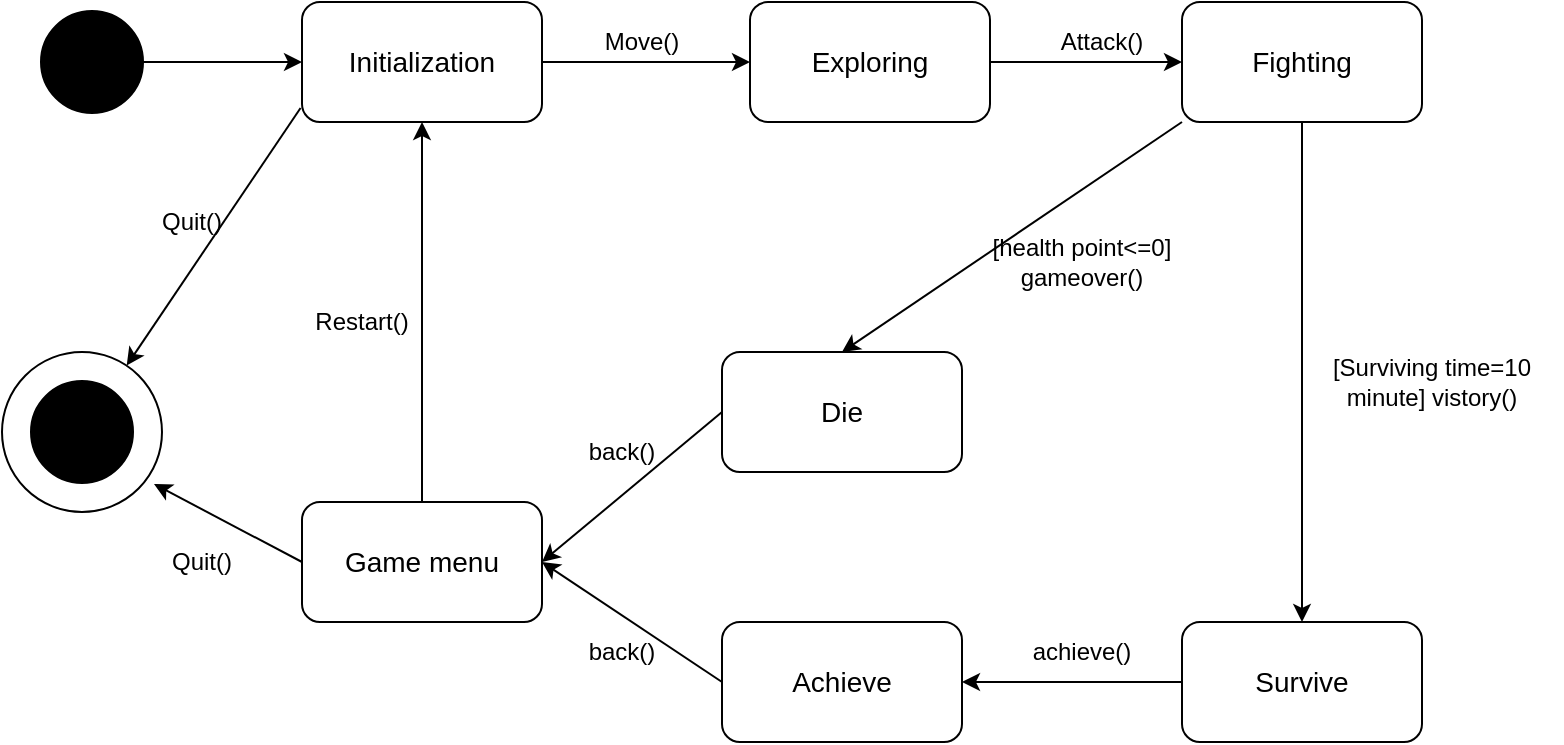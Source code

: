 <mxfile version="24.8.6">
  <diagram id="tJy7-ggV2co19MYmA1zZ" name="第 1 页">
    <mxGraphModel dx="1008" dy="592" grid="1" gridSize="10" guides="1" tooltips="1" connect="1" arrows="1" fold="1" page="1" pageScale="1" pageWidth="827" pageHeight="1169" math="0" shadow="0">
      <root>
        <mxCell id="0" />
        <mxCell id="1" parent="0" />
        <mxCell id="oQll8PVuJravODHzh_gW-1" value="" style="strokeWidth=2;html=1;shape=mxgraph.flowchart.start_2;whiteSpace=wrap;fillColor=#000000;" vertex="1" parent="1">
          <mxGeometry x="60" y="250" width="50" height="50" as="geometry" />
        </mxCell>
        <mxCell id="oQll8PVuJravODHzh_gW-2" value="&lt;font style=&quot;font-size: 14px;&quot;&gt;Initialization&lt;/font&gt;" style="rounded=1;whiteSpace=wrap;html=1;" vertex="1" parent="1">
          <mxGeometry x="190" y="245" width="120" height="60" as="geometry" />
        </mxCell>
        <mxCell id="oQll8PVuJravODHzh_gW-3" value="" style="endArrow=classic;html=1;rounded=0;exitX=1;exitY=0.5;exitDx=0;exitDy=0;exitPerimeter=0;entryX=0;entryY=0.5;entryDx=0;entryDy=0;" edge="1" parent="1" source="oQll8PVuJravODHzh_gW-1" target="oQll8PVuJravODHzh_gW-2">
          <mxGeometry width="50" height="50" relative="1" as="geometry">
            <mxPoint x="390" y="330" as="sourcePoint" />
            <mxPoint x="440" y="280" as="targetPoint" />
          </mxGeometry>
        </mxCell>
        <mxCell id="oQll8PVuJravODHzh_gW-4" value="&lt;span style=&quot;font-size: 14px;&quot;&gt;Exploring&lt;/span&gt;" style="rounded=1;whiteSpace=wrap;html=1;" vertex="1" parent="1">
          <mxGeometry x="414" y="245" width="120" height="60" as="geometry" />
        </mxCell>
        <mxCell id="oQll8PVuJravODHzh_gW-5" value="" style="endArrow=classic;html=1;rounded=0;exitX=1;exitY=0.5;exitDx=0;exitDy=0;entryX=0;entryY=0.5;entryDx=0;entryDy=0;" edge="1" parent="1" source="oQll8PVuJravODHzh_gW-2" target="oQll8PVuJravODHzh_gW-4">
          <mxGeometry width="50" height="50" relative="1" as="geometry">
            <mxPoint x="350" y="275" as="sourcePoint" />
            <mxPoint x="680" y="280" as="targetPoint" />
          </mxGeometry>
        </mxCell>
        <mxCell id="oQll8PVuJravODHzh_gW-6" value="Move()" style="text;html=1;align=center;verticalAlign=middle;whiteSpace=wrap;rounded=0;" vertex="1" parent="1">
          <mxGeometry x="330" y="250" width="60" height="30" as="geometry" />
        </mxCell>
        <mxCell id="oQll8PVuJravODHzh_gW-7" value="&lt;span style=&quot;font-size: 14px;&quot;&gt;Fighting&lt;/span&gt;" style="rounded=1;whiteSpace=wrap;html=1;" vertex="1" parent="1">
          <mxGeometry x="630" y="245" width="120" height="60" as="geometry" />
        </mxCell>
        <mxCell id="oQll8PVuJravODHzh_gW-8" value="" style="endArrow=classic;html=1;rounded=0;entryX=0;entryY=0.5;entryDx=0;entryDy=0;exitX=1;exitY=0.5;exitDx=0;exitDy=0;" edge="1" parent="1" source="oQll8PVuJravODHzh_gW-4" target="oQll8PVuJravODHzh_gW-7">
          <mxGeometry width="50" height="50" relative="1" as="geometry">
            <mxPoint x="550" y="275" as="sourcePoint" />
            <mxPoint x="920" y="280" as="targetPoint" />
          </mxGeometry>
        </mxCell>
        <mxCell id="oQll8PVuJravODHzh_gW-9" value="Attack()" style="text;html=1;align=center;verticalAlign=middle;whiteSpace=wrap;rounded=0;" vertex="1" parent="1">
          <mxGeometry x="560" y="250" width="60" height="30" as="geometry" />
        </mxCell>
        <mxCell id="oQll8PVuJravODHzh_gW-10" value="&lt;span style=&quot;font-size: 14px;&quot;&gt;Die&lt;/span&gt;" style="rounded=1;whiteSpace=wrap;html=1;" vertex="1" parent="1">
          <mxGeometry x="400" y="420" width="120" height="60" as="geometry" />
        </mxCell>
        <mxCell id="oQll8PVuJravODHzh_gW-11" value="" style="ellipse;whiteSpace=wrap;html=1;aspect=fixed;" vertex="1" parent="1">
          <mxGeometry x="40" y="420" width="80" height="80" as="geometry" />
        </mxCell>
        <mxCell id="oQll8PVuJravODHzh_gW-12" value="" style="strokeWidth=2;html=1;shape=mxgraph.flowchart.start_2;whiteSpace=wrap;fillColor=#000000;" vertex="1" parent="1">
          <mxGeometry x="55" y="435" width="50" height="50" as="geometry" />
        </mxCell>
        <mxCell id="oQll8PVuJravODHzh_gW-13" value="" style="endArrow=classic;html=1;rounded=0;exitX=-0.006;exitY=0.883;exitDx=0;exitDy=0;exitPerimeter=0;" edge="1" parent="1" source="oQll8PVuJravODHzh_gW-2" target="oQll8PVuJravODHzh_gW-11">
          <mxGeometry width="50" height="50" relative="1" as="geometry">
            <mxPoint x="390" y="440" as="sourcePoint" />
            <mxPoint x="440" y="390" as="targetPoint" />
          </mxGeometry>
        </mxCell>
        <mxCell id="oQll8PVuJravODHzh_gW-14" value="Quit()" style="text;html=1;align=center;verticalAlign=middle;whiteSpace=wrap;rounded=0;" vertex="1" parent="1">
          <mxGeometry x="105" y="340" width="60" height="30" as="geometry" />
        </mxCell>
        <mxCell id="oQll8PVuJravODHzh_gW-15" value="" style="endArrow=classic;html=1;rounded=0;entryX=0.5;entryY=0;entryDx=0;entryDy=0;exitX=0;exitY=1;exitDx=0;exitDy=0;" edge="1" parent="1" source="oQll8PVuJravODHzh_gW-7" target="oQll8PVuJravODHzh_gW-10">
          <mxGeometry width="50" height="50" relative="1" as="geometry">
            <mxPoint x="690" y="305" as="sourcePoint" />
            <mxPoint x="440" y="390" as="targetPoint" />
          </mxGeometry>
        </mxCell>
        <mxCell id="oQll8PVuJravODHzh_gW-16" value="[health point&amp;lt;=0] gameover()" style="text;html=1;align=center;verticalAlign=middle;whiteSpace=wrap;rounded=0;" vertex="1" parent="1">
          <mxGeometry x="510" y="360" width="140" height="30" as="geometry" />
        </mxCell>
        <mxCell id="oQll8PVuJravODHzh_gW-17" value="&lt;span style=&quot;font-size: 14px;&quot;&gt;Survive&lt;/span&gt;" style="rounded=1;whiteSpace=wrap;html=1;" vertex="1" parent="1">
          <mxGeometry x="630" y="555" width="120" height="60" as="geometry" />
        </mxCell>
        <mxCell id="oQll8PVuJravODHzh_gW-18" value="" style="endArrow=classic;html=1;rounded=0;entryX=0.5;entryY=0;entryDx=0;entryDy=0;exitX=0.5;exitY=1;exitDx=0;exitDy=0;" edge="1" parent="1" source="oQll8PVuJravODHzh_gW-7" target="oQll8PVuJravODHzh_gW-17">
          <mxGeometry width="50" height="50" relative="1" as="geometry">
            <mxPoint x="650" y="340" as="sourcePoint" />
            <mxPoint x="440" y="390" as="targetPoint" />
          </mxGeometry>
        </mxCell>
        <mxCell id="oQll8PVuJravODHzh_gW-19" value="[Surviving time=10 minute] vistory()" style="text;html=1;align=center;verticalAlign=middle;whiteSpace=wrap;rounded=0;" vertex="1" parent="1">
          <mxGeometry x="690" y="420" width="130" height="30" as="geometry" />
        </mxCell>
        <mxCell id="oQll8PVuJravODHzh_gW-20" value="&lt;span style=&quot;font-size: 14px;&quot;&gt;Achieve&lt;/span&gt;" style="rounded=1;whiteSpace=wrap;html=1;" vertex="1" parent="1">
          <mxGeometry x="400" y="555" width="120" height="60" as="geometry" />
        </mxCell>
        <mxCell id="oQll8PVuJravODHzh_gW-21" value="" style="endArrow=classic;html=1;rounded=0;exitX=0;exitY=0.5;exitDx=0;exitDy=0;entryX=1;entryY=0.5;entryDx=0;entryDy=0;" edge="1" parent="1" source="oQll8PVuJravODHzh_gW-17" target="oQll8PVuJravODHzh_gW-20">
          <mxGeometry width="50" height="50" relative="1" as="geometry">
            <mxPoint x="390" y="440" as="sourcePoint" />
            <mxPoint x="240" y="570" as="targetPoint" />
          </mxGeometry>
        </mxCell>
        <mxCell id="oQll8PVuJravODHzh_gW-22" value="achieve()" style="text;html=1;align=center;verticalAlign=middle;whiteSpace=wrap;rounded=0;" vertex="1" parent="1">
          <mxGeometry x="550" y="555" width="60" height="30" as="geometry" />
        </mxCell>
        <mxCell id="oQll8PVuJravODHzh_gW-23" value="" style="endArrow=classic;html=1;rounded=0;exitX=0;exitY=0.5;exitDx=0;exitDy=0;entryX=1;entryY=0.5;entryDx=0;entryDy=0;" edge="1" parent="1" source="oQll8PVuJravODHzh_gW-10" target="oQll8PVuJravODHzh_gW-24">
          <mxGeometry width="50" height="50" relative="1" as="geometry">
            <mxPoint x="370" y="360" as="sourcePoint" />
            <mxPoint x="440" y="390" as="targetPoint" />
          </mxGeometry>
        </mxCell>
        <mxCell id="oQll8PVuJravODHzh_gW-24" value="&lt;span style=&quot;font-size: 14px;&quot;&gt;Game menu&lt;/span&gt;" style="rounded=1;whiteSpace=wrap;html=1;" vertex="1" parent="1">
          <mxGeometry x="190" y="495" width="120" height="60" as="geometry" />
        </mxCell>
        <mxCell id="oQll8PVuJravODHzh_gW-25" value="" style="endArrow=classic;html=1;rounded=0;entryX=1;entryY=0.5;entryDx=0;entryDy=0;exitX=0;exitY=0.5;exitDx=0;exitDy=0;" edge="1" parent="1" source="oQll8PVuJravODHzh_gW-20" target="oQll8PVuJravODHzh_gW-24">
          <mxGeometry width="50" height="50" relative="1" as="geometry">
            <mxPoint x="370" y="560" as="sourcePoint" />
            <mxPoint x="440" y="390" as="targetPoint" />
          </mxGeometry>
        </mxCell>
        <mxCell id="oQll8PVuJravODHzh_gW-26" value="back()" style="text;html=1;align=center;verticalAlign=middle;whiteSpace=wrap;rounded=0;" vertex="1" parent="1">
          <mxGeometry x="320" y="455" width="60" height="30" as="geometry" />
        </mxCell>
        <mxCell id="oQll8PVuJravODHzh_gW-27" value="back()" style="text;html=1;align=center;verticalAlign=middle;whiteSpace=wrap;rounded=0;" vertex="1" parent="1">
          <mxGeometry x="320" y="555" width="60" height="30" as="geometry" />
        </mxCell>
        <mxCell id="oQll8PVuJravODHzh_gW-28" value="" style="endArrow=classic;html=1;rounded=0;entryX=0.95;entryY=0.825;entryDx=0;entryDy=0;entryPerimeter=0;exitX=0;exitY=0.5;exitDx=0;exitDy=0;" edge="1" parent="1" source="oQll8PVuJravODHzh_gW-24" target="oQll8PVuJravODHzh_gW-11">
          <mxGeometry width="50" height="50" relative="1" as="geometry">
            <mxPoint x="390" y="440" as="sourcePoint" />
            <mxPoint x="440" y="390" as="targetPoint" />
          </mxGeometry>
        </mxCell>
        <mxCell id="oQll8PVuJravODHzh_gW-29" value="Quit()" style="text;html=1;align=center;verticalAlign=middle;whiteSpace=wrap;rounded=0;" vertex="1" parent="1">
          <mxGeometry x="110" y="510" width="60" height="30" as="geometry" />
        </mxCell>
        <mxCell id="oQll8PVuJravODHzh_gW-30" value="" style="endArrow=classic;html=1;rounded=0;exitX=0.5;exitY=0;exitDx=0;exitDy=0;entryX=0.5;entryY=1;entryDx=0;entryDy=0;" edge="1" parent="1" source="oQll8PVuJravODHzh_gW-24" target="oQll8PVuJravODHzh_gW-2">
          <mxGeometry width="50" height="50" relative="1" as="geometry">
            <mxPoint x="390" y="440" as="sourcePoint" />
            <mxPoint x="440" y="390" as="targetPoint" />
          </mxGeometry>
        </mxCell>
        <mxCell id="oQll8PVuJravODHzh_gW-31" value="Restart()" style="text;html=1;align=center;verticalAlign=middle;whiteSpace=wrap;rounded=0;" vertex="1" parent="1">
          <mxGeometry x="190" y="390" width="60" height="30" as="geometry" />
        </mxCell>
      </root>
    </mxGraphModel>
  </diagram>
</mxfile>
